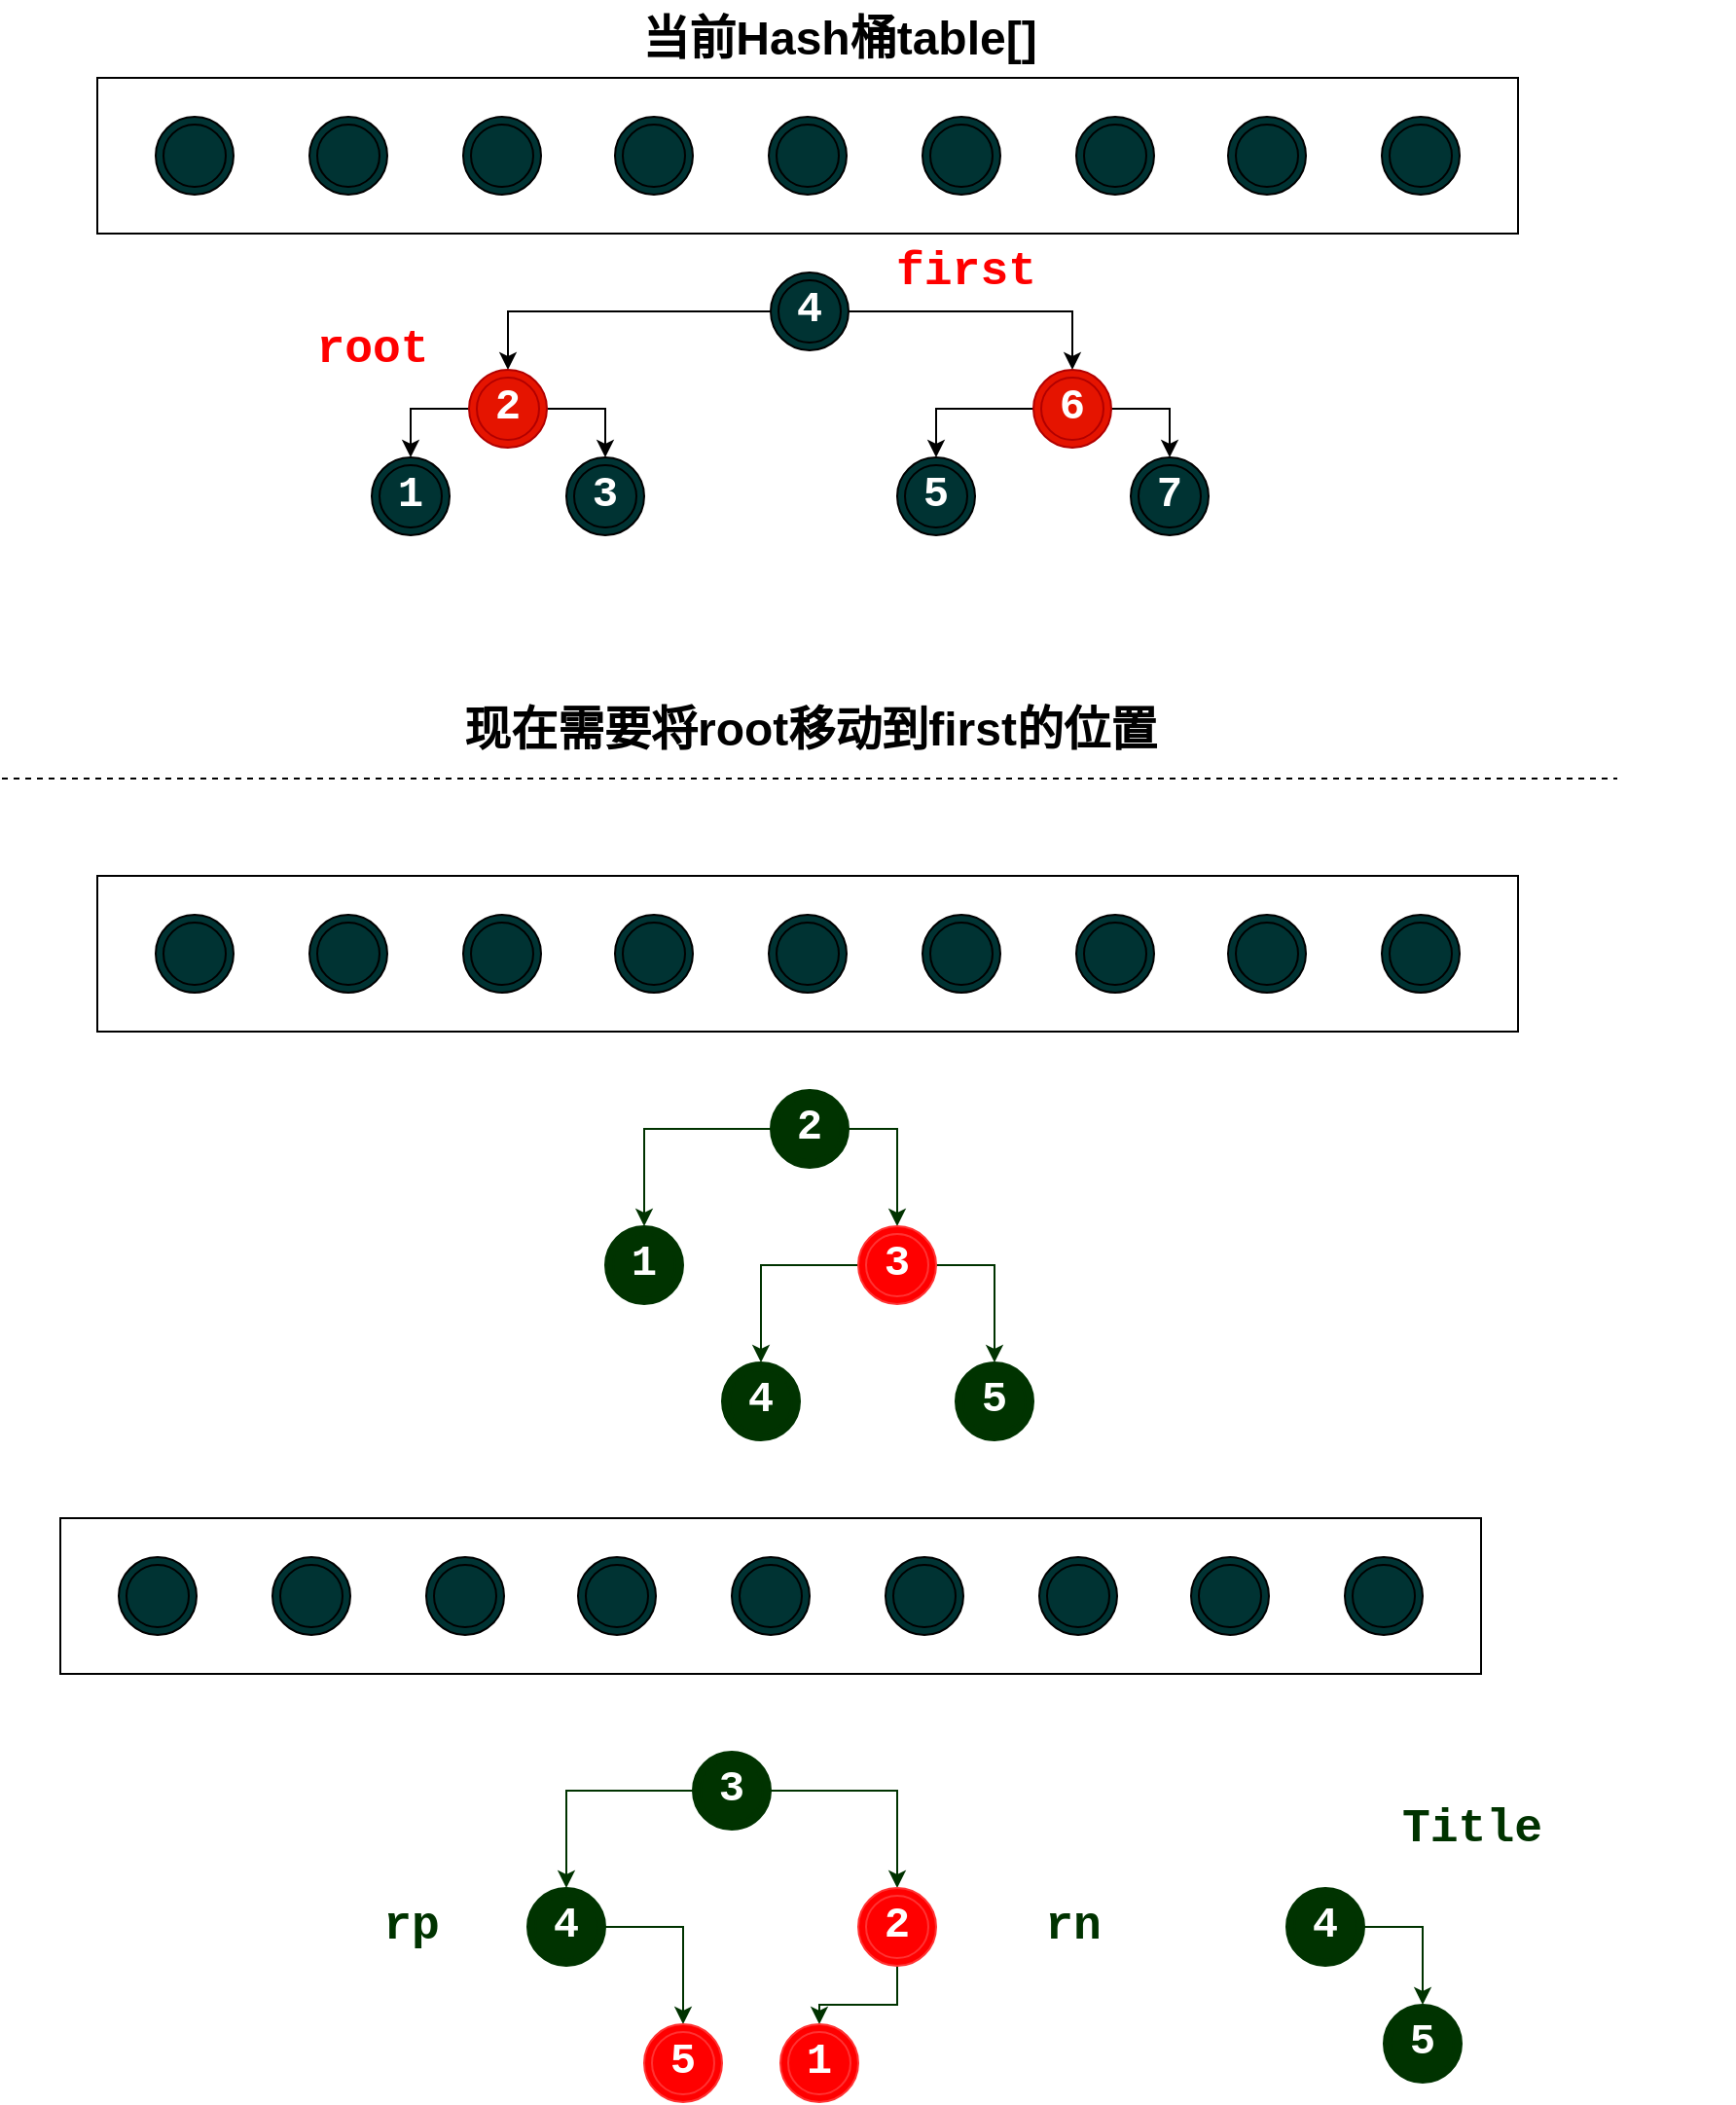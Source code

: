 <mxfile version="16.2.6" type="github">
  <diagram id="YQtj8p7_zJ94gRBWya1z" name="第 1 页">
    <mxGraphModel dx="2062" dy="1113" grid="1" gridSize="10" guides="1" tooltips="1" connect="1" arrows="1" fold="1" page="1" pageScale="1" pageWidth="827" pageHeight="1169" math="0" shadow="0">
      <root>
        <mxCell id="0" />
        <mxCell id="1" parent="0" />
        <mxCell id="WZXScTK4JVefNiXDI52w-36" value="" style="edgeStyle=orthogonalEdgeStyle;rounded=0;orthogonalLoop=1;jettySize=auto;html=1;" edge="1" parent="1" source="WZXScTK4JVefNiXDI52w-2" target="WZXScTK4JVefNiXDI52w-1">
          <mxGeometry relative="1" as="geometry" />
        </mxCell>
        <mxCell id="WZXScTK4JVefNiXDI52w-2" value="当前Hash桶table[]" style="text;strokeColor=none;fillColor=none;html=1;fontSize=24;fontStyle=1;verticalAlign=middle;align=center;" vertex="1" parent="1">
          <mxGeometry x="380" y="40" width="100" height="40" as="geometry" />
        </mxCell>
        <mxCell id="WZXScTK4JVefNiXDI52w-12" value="" style="group" vertex="1" connectable="0" parent="1">
          <mxGeometry x="49" y="80" width="730" height="120" as="geometry" />
        </mxCell>
        <mxCell id="WZXScTK4JVefNiXDI52w-1" value="" style="rounded=0;whiteSpace=wrap;html=1;" vertex="1" parent="WZXScTK4JVefNiXDI52w-12">
          <mxGeometry width="730" height="80" as="geometry" />
        </mxCell>
        <mxCell id="WZXScTK4JVefNiXDI52w-3" value="" style="ellipse;shape=doubleEllipse;whiteSpace=wrap;html=1;aspect=fixed;fillColor=#003333;" vertex="1" parent="WZXScTK4JVefNiXDI52w-12">
          <mxGeometry x="30" y="20" width="40" height="40" as="geometry" />
        </mxCell>
        <mxCell id="WZXScTK4JVefNiXDI52w-4" value="" style="ellipse;shape=doubleEllipse;whiteSpace=wrap;html=1;aspect=fixed;fillColor=#003333;" vertex="1" parent="WZXScTK4JVefNiXDI52w-12">
          <mxGeometry x="109" y="20" width="40" height="40" as="geometry" />
        </mxCell>
        <mxCell id="WZXScTK4JVefNiXDI52w-5" value="" style="ellipse;shape=doubleEllipse;whiteSpace=wrap;html=1;aspect=fixed;fillColor=#003333;" vertex="1" parent="WZXScTK4JVefNiXDI52w-12">
          <mxGeometry x="188" y="20" width="40" height="40" as="geometry" />
        </mxCell>
        <mxCell id="WZXScTK4JVefNiXDI52w-6" value="" style="ellipse;shape=doubleEllipse;whiteSpace=wrap;html=1;aspect=fixed;fillColor=#003333;" vertex="1" parent="WZXScTK4JVefNiXDI52w-12">
          <mxGeometry x="266" y="20" width="40" height="40" as="geometry" />
        </mxCell>
        <mxCell id="WZXScTK4JVefNiXDI52w-7" value="" style="ellipse;shape=doubleEllipse;whiteSpace=wrap;html=1;aspect=fixed;fillColor=#003333;" vertex="1" parent="WZXScTK4JVefNiXDI52w-12">
          <mxGeometry x="345" y="20" width="40" height="40" as="geometry" />
        </mxCell>
        <mxCell id="WZXScTK4JVefNiXDI52w-8" value="" style="ellipse;shape=doubleEllipse;whiteSpace=wrap;html=1;aspect=fixed;fillColor=#003333;" vertex="1" parent="WZXScTK4JVefNiXDI52w-12">
          <mxGeometry x="424" y="20" width="40" height="40" as="geometry" />
        </mxCell>
        <mxCell id="WZXScTK4JVefNiXDI52w-9" value="" style="ellipse;shape=doubleEllipse;whiteSpace=wrap;html=1;aspect=fixed;fillColor=#003333;" vertex="1" parent="WZXScTK4JVefNiXDI52w-12">
          <mxGeometry x="503" y="20" width="40" height="40" as="geometry" />
        </mxCell>
        <mxCell id="WZXScTK4JVefNiXDI52w-10" value="" style="ellipse;shape=doubleEllipse;whiteSpace=wrap;html=1;aspect=fixed;fillColor=#003333;" vertex="1" parent="WZXScTK4JVefNiXDI52w-12">
          <mxGeometry x="581" y="20" width="40" height="40" as="geometry" />
        </mxCell>
        <mxCell id="WZXScTK4JVefNiXDI52w-11" value="" style="ellipse;shape=doubleEllipse;whiteSpace=wrap;html=1;aspect=fixed;fillColor=#003333;" vertex="1" parent="WZXScTK4JVefNiXDI52w-12">
          <mxGeometry x="660" y="20" width="40" height="40" as="geometry" />
        </mxCell>
        <mxCell id="WZXScTK4JVefNiXDI52w-115" value="first" style="text;strokeColor=none;fillColor=none;html=1;fontSize=24;fontStyle=1;verticalAlign=middle;align=center;fontFamily=Courier New;fontColor=#FF0000;" vertex="1" parent="WZXScTK4JVefNiXDI52w-12">
          <mxGeometry x="396" y="80" width="100" height="40" as="geometry" />
        </mxCell>
        <mxCell id="WZXScTK4JVefNiXDI52w-29" value="" style="endArrow=none;dashed=1;html=1;rounded=0;" edge="1" parent="1">
          <mxGeometry width="50" height="50" relative="1" as="geometry">
            <mxPoint y="440" as="sourcePoint" />
            <mxPoint x="830" y="440" as="targetPoint" />
          </mxGeometry>
        </mxCell>
        <mxCell id="WZXScTK4JVefNiXDI52w-39" value="现在需要将root移动到first的位置" style="text;strokeColor=none;fillColor=none;html=1;fontSize=24;fontStyle=1;verticalAlign=middle;align=center;" vertex="1" parent="1">
          <mxGeometry x="110" y="400" width="610" height="30" as="geometry" />
        </mxCell>
        <mxCell id="WZXScTK4JVefNiXDI52w-44" value="" style="group" vertex="1" connectable="0" parent="1">
          <mxGeometry x="49" y="490" width="730" height="120" as="geometry" />
        </mxCell>
        <mxCell id="WZXScTK4JVefNiXDI52w-45" value="" style="rounded=0;whiteSpace=wrap;html=1;" vertex="1" parent="WZXScTK4JVefNiXDI52w-44">
          <mxGeometry width="730" height="80" as="geometry" />
        </mxCell>
        <mxCell id="WZXScTK4JVefNiXDI52w-46" value="" style="ellipse;shape=doubleEllipse;whiteSpace=wrap;html=1;aspect=fixed;fillColor=#003333;" vertex="1" parent="WZXScTK4JVefNiXDI52w-44">
          <mxGeometry x="30" y="20" width="40" height="40" as="geometry" />
        </mxCell>
        <mxCell id="WZXScTK4JVefNiXDI52w-47" value="" style="ellipse;shape=doubleEllipse;whiteSpace=wrap;html=1;aspect=fixed;fillColor=#003333;" vertex="1" parent="WZXScTK4JVefNiXDI52w-44">
          <mxGeometry x="109" y="20" width="40" height="40" as="geometry" />
        </mxCell>
        <mxCell id="WZXScTK4JVefNiXDI52w-48" value="" style="ellipse;shape=doubleEllipse;whiteSpace=wrap;html=1;aspect=fixed;fillColor=#003333;" vertex="1" parent="WZXScTK4JVefNiXDI52w-44">
          <mxGeometry x="188" y="20" width="40" height="40" as="geometry" />
        </mxCell>
        <mxCell id="WZXScTK4JVefNiXDI52w-49" value="" style="ellipse;shape=doubleEllipse;whiteSpace=wrap;html=1;aspect=fixed;fillColor=#003333;" vertex="1" parent="WZXScTK4JVefNiXDI52w-44">
          <mxGeometry x="266" y="20" width="40" height="40" as="geometry" />
        </mxCell>
        <mxCell id="WZXScTK4JVefNiXDI52w-50" value="" style="ellipse;shape=doubleEllipse;whiteSpace=wrap;html=1;aspect=fixed;fillColor=#003333;" vertex="1" parent="WZXScTK4JVefNiXDI52w-44">
          <mxGeometry x="345" y="20" width="40" height="40" as="geometry" />
        </mxCell>
        <mxCell id="WZXScTK4JVefNiXDI52w-51" value="" style="ellipse;shape=doubleEllipse;whiteSpace=wrap;html=1;aspect=fixed;fillColor=#003333;" vertex="1" parent="WZXScTK4JVefNiXDI52w-44">
          <mxGeometry x="424" y="20" width="40" height="40" as="geometry" />
        </mxCell>
        <mxCell id="WZXScTK4JVefNiXDI52w-52" value="" style="ellipse;shape=doubleEllipse;whiteSpace=wrap;html=1;aspect=fixed;fillColor=#003333;" vertex="1" parent="WZXScTK4JVefNiXDI52w-44">
          <mxGeometry x="503" y="20" width="40" height="40" as="geometry" />
        </mxCell>
        <mxCell id="WZXScTK4JVefNiXDI52w-53" value="" style="ellipse;shape=doubleEllipse;whiteSpace=wrap;html=1;aspect=fixed;fillColor=#003333;" vertex="1" parent="WZXScTK4JVefNiXDI52w-44">
          <mxGeometry x="581" y="20" width="40" height="40" as="geometry" />
        </mxCell>
        <mxCell id="WZXScTK4JVefNiXDI52w-54" value="" style="ellipse;shape=doubleEllipse;whiteSpace=wrap;html=1;aspect=fixed;fillColor=#003333;" vertex="1" parent="WZXScTK4JVefNiXDI52w-44">
          <mxGeometry x="660" y="20" width="40" height="40" as="geometry" />
        </mxCell>
        <mxCell id="WZXScTK4JVefNiXDI52w-119" value="" style="edgeStyle=orthogonalEdgeStyle;rounded=0;orthogonalLoop=1;jettySize=auto;html=1;fontFamily=Courier New;fontSize=22;fontColor=#003300;strokeColor=#003300;" edge="1" parent="1" source="WZXScTK4JVefNiXDI52w-57" target="WZXScTK4JVefNiXDI52w-118">
          <mxGeometry relative="1" as="geometry" />
        </mxCell>
        <mxCell id="WZXScTK4JVefNiXDI52w-121" value="" style="edgeStyle=orthogonalEdgeStyle;rounded=0;orthogonalLoop=1;jettySize=auto;html=1;fontFamily=Courier New;fontSize=22;fontColor=#003300;strokeColor=#003300;" edge="1" parent="1" source="WZXScTK4JVefNiXDI52w-57" target="WZXScTK4JVefNiXDI52w-120">
          <mxGeometry relative="1" as="geometry" />
        </mxCell>
        <mxCell id="WZXScTK4JVefNiXDI52w-57" value="2" style="ellipse;shape=doubleEllipse;whiteSpace=wrap;html=1;aspect=fixed;fillColor=#003300;strokeColor=#003300;fontColor=#ffffff;fontFamily=Courier New;fontSize=22;fontStyle=1" vertex="1" parent="1">
          <mxGeometry x="395" y="600" width="40" height="40" as="geometry" />
        </mxCell>
        <mxCell id="WZXScTK4JVefNiXDI52w-63" value="" style="edgeStyle=orthogonalEdgeStyle;rounded=0;orthogonalLoop=1;jettySize=auto;html=1;" edge="1" parent="1" source="WZXScTK4JVefNiXDI52w-65" target="WZXScTK4JVefNiXDI52w-68">
          <mxGeometry relative="1" as="geometry" />
        </mxCell>
        <mxCell id="WZXScTK4JVefNiXDI52w-64" value="" style="edgeStyle=orthogonalEdgeStyle;rounded=0;orthogonalLoop=1;jettySize=auto;html=1;" edge="1" parent="1" source="WZXScTK4JVefNiXDI52w-65" target="WZXScTK4JVefNiXDI52w-71">
          <mxGeometry relative="1" as="geometry" />
        </mxCell>
        <object label="4" id="WZXScTK4JVefNiXDI52w-65">
          <mxCell style="ellipse;shape=doubleEllipse;whiteSpace=wrap;html=1;aspect=fixed;fillColor=#003333;fontColor=#FFFFFF;fontSize=22;fontStyle=1;fontFamily=Courier New;" vertex="1" parent="1">
            <mxGeometry x="395" y="180" width="40" height="40" as="geometry" />
          </mxCell>
        </object>
        <mxCell id="WZXScTK4JVefNiXDI52w-66" value="" style="edgeStyle=orthogonalEdgeStyle;rounded=0;orthogonalLoop=1;jettySize=auto;html=1;" edge="1" parent="1" source="WZXScTK4JVefNiXDI52w-68" target="WZXScTK4JVefNiXDI52w-72">
          <mxGeometry relative="1" as="geometry" />
        </mxCell>
        <mxCell id="WZXScTK4JVefNiXDI52w-67" value="" style="edgeStyle=orthogonalEdgeStyle;rounded=0;orthogonalLoop=1;jettySize=auto;html=1;" edge="1" parent="1" source="WZXScTK4JVefNiXDI52w-68" target="WZXScTK4JVefNiXDI52w-73">
          <mxGeometry relative="1" as="geometry" />
        </mxCell>
        <mxCell id="WZXScTK4JVefNiXDI52w-68" value="2" style="ellipse;shape=doubleEllipse;whiteSpace=wrap;html=1;aspect=fixed;fillColor=#e51400;strokeColor=#B20000;fontColor=#ffffff;fontSize=22;fontStyle=1;fontFamily=Courier New;" vertex="1" parent="1">
          <mxGeometry x="240" y="230" width="40" height="40" as="geometry" />
        </mxCell>
        <mxCell id="WZXScTK4JVefNiXDI52w-69" value="" style="edgeStyle=orthogonalEdgeStyle;rounded=0;orthogonalLoop=1;jettySize=auto;html=1;" edge="1" parent="1" source="WZXScTK4JVefNiXDI52w-71" target="WZXScTK4JVefNiXDI52w-74">
          <mxGeometry relative="1" as="geometry" />
        </mxCell>
        <mxCell id="WZXScTK4JVefNiXDI52w-70" value="" style="edgeStyle=orthogonalEdgeStyle;rounded=0;orthogonalLoop=1;jettySize=auto;html=1;" edge="1" parent="1" source="WZXScTK4JVefNiXDI52w-71" target="WZXScTK4JVefNiXDI52w-75">
          <mxGeometry relative="1" as="geometry" />
        </mxCell>
        <object label="6" id="WZXScTK4JVefNiXDI52w-71">
          <mxCell style="ellipse;shape=doubleEllipse;whiteSpace=wrap;html=1;aspect=fixed;fillColor=#e51400;fontColor=#ffffff;strokeColor=#B20000;fontFamily=Courier New;fontSize=22;fontStyle=1" vertex="1" parent="1">
            <mxGeometry x="530" y="230" width="40" height="40" as="geometry" />
          </mxCell>
        </object>
        <object label="1" id="WZXScTK4JVefNiXDI52w-72">
          <mxCell style="ellipse;shape=doubleEllipse;whiteSpace=wrap;html=1;aspect=fixed;fillColor=#003333;fontFamily=Courier New;fontColor=#FFFFFF;fontStyle=1;fontSize=22;" vertex="1" parent="1">
            <mxGeometry x="190" y="275" width="40" height="40" as="geometry" />
          </mxCell>
        </object>
        <object label="3" id="WZXScTK4JVefNiXDI52w-73">
          <mxCell style="ellipse;shape=doubleEllipse;whiteSpace=wrap;html=1;aspect=fixed;fillColor=#003333;fontColor=#FFFFFF;fontSize=22;fontFamily=Courier New;fontStyle=1" vertex="1" parent="1">
            <mxGeometry x="290" y="275" width="40" height="40" as="geometry" />
          </mxCell>
        </object>
        <object label="5" id="WZXScTK4JVefNiXDI52w-74">
          <mxCell style="ellipse;shape=doubleEllipse;whiteSpace=wrap;html=1;aspect=fixed;fillColor=#003333;fontFamily=Courier New;fontSize=22;fontColor=#FFFFFF;fontStyle=1" vertex="1" parent="1">
            <mxGeometry x="460" y="275" width="40" height="40" as="geometry" />
          </mxCell>
        </object>
        <object label="7" id="WZXScTK4JVefNiXDI52w-75">
          <mxCell style="ellipse;shape=doubleEllipse;whiteSpace=wrap;html=1;aspect=fixed;fillColor=#003333;fontColor=#FFFFFF;fontFamily=Courier New;fontSize=22;fontStyle=1" vertex="1" parent="1">
            <mxGeometry x="580" y="275" width="40" height="40" as="geometry" />
          </mxCell>
        </object>
        <mxCell id="WZXScTK4JVefNiXDI52w-116" value="root" style="text;strokeColor=none;fillColor=none;html=1;fontSize=24;fontStyle=1;verticalAlign=middle;align=center;fontFamily=Courier New;fontColor=#FF0000;" vertex="1" parent="1">
          <mxGeometry x="140" y="200" width="100" height="40" as="geometry" />
        </mxCell>
        <mxCell id="WZXScTK4JVefNiXDI52w-118" value="1" style="ellipse;shape=doubleEllipse;whiteSpace=wrap;html=1;aspect=fixed;fillColor=#003300;strokeColor=#003300;fontColor=#ffffff;fontFamily=Courier New;fontSize=22;fontStyle=1" vertex="1" parent="1">
          <mxGeometry x="310" y="670" width="40" height="40" as="geometry" />
        </mxCell>
        <mxCell id="WZXScTK4JVefNiXDI52w-124" value="" style="edgeStyle=orthogonalEdgeStyle;rounded=0;orthogonalLoop=1;jettySize=auto;html=1;fontFamily=Courier New;fontSize=22;fontColor=#003300;strokeColor=#003300;" edge="1" parent="1" source="WZXScTK4JVefNiXDI52w-120" target="WZXScTK4JVefNiXDI52w-123">
          <mxGeometry relative="1" as="geometry" />
        </mxCell>
        <mxCell id="WZXScTK4JVefNiXDI52w-126" value="" style="edgeStyle=orthogonalEdgeStyle;rounded=0;orthogonalLoop=1;jettySize=auto;html=1;fontFamily=Courier New;fontSize=22;fontColor=#003300;strokeColor=#003300;" edge="1" parent="1" source="WZXScTK4JVefNiXDI52w-120" target="WZXScTK4JVefNiXDI52w-125">
          <mxGeometry relative="1" as="geometry" />
        </mxCell>
        <mxCell id="WZXScTK4JVefNiXDI52w-120" value="3" style="ellipse;shape=doubleEllipse;whiteSpace=wrap;html=1;aspect=fixed;fillColor=#FF0000;strokeColor=#FF3333;fontColor=#ffffff;fontFamily=Courier New;fontSize=22;fontStyle=1" vertex="1" parent="1">
          <mxGeometry x="440" y="670" width="40" height="40" as="geometry" />
        </mxCell>
        <mxCell id="WZXScTK4JVefNiXDI52w-123" value="4" style="ellipse;shape=doubleEllipse;whiteSpace=wrap;html=1;aspect=fixed;fillColor=#003300;strokeColor=#003300;fontColor=#ffffff;fontFamily=Courier New;fontSize=22;fontStyle=1" vertex="1" parent="1">
          <mxGeometry x="370" y="740" width="40" height="40" as="geometry" />
        </mxCell>
        <mxCell id="WZXScTK4JVefNiXDI52w-125" value="5" style="ellipse;shape=doubleEllipse;whiteSpace=wrap;html=1;aspect=fixed;fillColor=#003300;strokeColor=#003300;fontColor=#ffffff;fontFamily=Courier New;fontSize=22;fontStyle=1" vertex="1" parent="1">
          <mxGeometry x="490" y="740" width="40" height="40" as="geometry" />
        </mxCell>
        <mxCell id="WZXScTK4JVefNiXDI52w-127" value="" style="group" vertex="1" connectable="0" parent="1">
          <mxGeometry x="30" y="820" width="730" height="140" as="geometry" />
        </mxCell>
        <mxCell id="WZXScTK4JVefNiXDI52w-128" value="" style="rounded=0;whiteSpace=wrap;html=1;" vertex="1" parent="WZXScTK4JVefNiXDI52w-127">
          <mxGeometry width="730" height="80" as="geometry" />
        </mxCell>
        <mxCell id="WZXScTK4JVefNiXDI52w-129" value="" style="ellipse;shape=doubleEllipse;whiteSpace=wrap;html=1;aspect=fixed;fillColor=#003333;" vertex="1" parent="WZXScTK4JVefNiXDI52w-127">
          <mxGeometry x="30" y="20" width="40" height="40" as="geometry" />
        </mxCell>
        <mxCell id="WZXScTK4JVefNiXDI52w-130" value="" style="ellipse;shape=doubleEllipse;whiteSpace=wrap;html=1;aspect=fixed;fillColor=#003333;" vertex="1" parent="WZXScTK4JVefNiXDI52w-127">
          <mxGeometry x="109" y="20" width="40" height="40" as="geometry" />
        </mxCell>
        <mxCell id="WZXScTK4JVefNiXDI52w-131" value="" style="ellipse;shape=doubleEllipse;whiteSpace=wrap;html=1;aspect=fixed;fillColor=#003333;" vertex="1" parent="WZXScTK4JVefNiXDI52w-127">
          <mxGeometry x="188" y="20" width="40" height="40" as="geometry" />
        </mxCell>
        <mxCell id="WZXScTK4JVefNiXDI52w-132" value="" style="ellipse;shape=doubleEllipse;whiteSpace=wrap;html=1;aspect=fixed;fillColor=#003333;" vertex="1" parent="WZXScTK4JVefNiXDI52w-127">
          <mxGeometry x="266" y="20" width="40" height="40" as="geometry" />
        </mxCell>
        <mxCell id="WZXScTK4JVefNiXDI52w-133" value="" style="ellipse;shape=doubleEllipse;whiteSpace=wrap;html=1;aspect=fixed;fillColor=#003333;" vertex="1" parent="WZXScTK4JVefNiXDI52w-127">
          <mxGeometry x="345" y="20" width="40" height="40" as="geometry" />
        </mxCell>
        <mxCell id="WZXScTK4JVefNiXDI52w-134" value="" style="ellipse;shape=doubleEllipse;whiteSpace=wrap;html=1;aspect=fixed;fillColor=#003333;" vertex="1" parent="WZXScTK4JVefNiXDI52w-127">
          <mxGeometry x="424" y="20" width="40" height="40" as="geometry" />
        </mxCell>
        <mxCell id="WZXScTK4JVefNiXDI52w-135" value="" style="ellipse;shape=doubleEllipse;whiteSpace=wrap;html=1;aspect=fixed;fillColor=#003333;" vertex="1" parent="WZXScTK4JVefNiXDI52w-127">
          <mxGeometry x="503" y="20" width="40" height="40" as="geometry" />
        </mxCell>
        <mxCell id="WZXScTK4JVefNiXDI52w-136" value="" style="ellipse;shape=doubleEllipse;whiteSpace=wrap;html=1;aspect=fixed;fillColor=#003333;" vertex="1" parent="WZXScTK4JVefNiXDI52w-127">
          <mxGeometry x="581" y="20" width="40" height="40" as="geometry" />
        </mxCell>
        <mxCell id="WZXScTK4JVefNiXDI52w-137" value="" style="ellipse;shape=doubleEllipse;whiteSpace=wrap;html=1;aspect=fixed;fillColor=#003333;" vertex="1" parent="WZXScTK4JVefNiXDI52w-127">
          <mxGeometry x="660" y="20" width="40" height="40" as="geometry" />
        </mxCell>
        <mxCell id="WZXScTK4JVefNiXDI52w-147" value="Title" style="text;strokeColor=none;fillColor=none;html=1;fontSize=24;fontStyle=1;verticalAlign=middle;align=center;fontFamily=Courier New;fontColor=#003300;" vertex="1" parent="1">
          <mxGeometry x="620" y="960" width="270" height="40" as="geometry" />
        </mxCell>
        <mxCell id="WZXScTK4JVefNiXDI52w-156" value="" style="edgeStyle=orthogonalEdgeStyle;rounded=0;orthogonalLoop=1;jettySize=auto;html=1;fontFamily=Courier New;fontSize=22;fontColor=#003300;strokeColor=#003300;" edge="1" parent="1" source="WZXScTK4JVefNiXDI52w-151" target="WZXScTK4JVefNiXDI52w-155">
          <mxGeometry relative="1" as="geometry" />
        </mxCell>
        <mxCell id="WZXScTK4JVefNiXDI52w-151" value="4" style="ellipse;shape=doubleEllipse;whiteSpace=wrap;html=1;aspect=fixed;fillColor=#003300;strokeColor=#003300;fontColor=#ffffff;fontFamily=Courier New;fontSize=22;fontStyle=1" vertex="1" parent="1">
          <mxGeometry x="660" y="1010" width="40" height="40" as="geometry" />
        </mxCell>
        <mxCell id="WZXScTK4JVefNiXDI52w-155" value="5" style="ellipse;shape=doubleEllipse;whiteSpace=wrap;html=1;aspect=fixed;fillColor=#003300;strokeColor=#003300;fontColor=#ffffff;fontFamily=Courier New;fontSize=22;fontStyle=1" vertex="1" parent="1">
          <mxGeometry x="710" y="1070" width="40" height="40" as="geometry" />
        </mxCell>
        <mxCell id="WZXScTK4JVefNiXDI52w-157" value="" style="edgeStyle=orthogonalEdgeStyle;rounded=0;orthogonalLoop=1;jettySize=auto;html=1;fontFamily=Courier New;fontSize=22;fontColor=#003300;strokeColor=#003300;" edge="1" parent="1" source="WZXScTK4JVefNiXDI52w-159" target="WZXScTK4JVefNiXDI52w-160">
          <mxGeometry relative="1" as="geometry" />
        </mxCell>
        <mxCell id="WZXScTK4JVefNiXDI52w-158" value="" style="edgeStyle=orthogonalEdgeStyle;rounded=0;orthogonalLoop=1;jettySize=auto;html=1;fontFamily=Courier New;fontSize=22;fontColor=#003300;strokeColor=#003300;" edge="1" parent="1" source="WZXScTK4JVefNiXDI52w-159" target="WZXScTK4JVefNiXDI52w-163">
          <mxGeometry relative="1" as="geometry" />
        </mxCell>
        <mxCell id="WZXScTK4JVefNiXDI52w-159" value="3" style="ellipse;shape=doubleEllipse;whiteSpace=wrap;html=1;aspect=fixed;fillColor=#003300;strokeColor=#003300;fontColor=#ffffff;fontFamily=Courier New;fontSize=22;fontStyle=1" vertex="1" parent="1">
          <mxGeometry x="355" y="940" width="40" height="40" as="geometry" />
        </mxCell>
        <mxCell id="WZXScTK4JVefNiXDI52w-170" style="edgeStyle=orthogonalEdgeStyle;rounded=0;orthogonalLoop=1;jettySize=auto;html=1;exitX=1;exitY=0.5;exitDx=0;exitDy=0;entryX=0.5;entryY=0;entryDx=0;entryDy=0;fontFamily=Courier New;fontSize=22;fontColor=#003300;strokeColor=#003300;" edge="1" parent="1" source="WZXScTK4JVefNiXDI52w-160" target="WZXScTK4JVefNiXDI52w-169">
          <mxGeometry relative="1" as="geometry" />
        </mxCell>
        <mxCell id="WZXScTK4JVefNiXDI52w-160" value="4" style="ellipse;shape=doubleEllipse;whiteSpace=wrap;html=1;aspect=fixed;fillColor=#003300;strokeColor=#003300;fontColor=#ffffff;fontFamily=Courier New;fontSize=22;fontStyle=1" vertex="1" parent="1">
          <mxGeometry x="270" y="1010" width="40" height="40" as="geometry" />
        </mxCell>
        <mxCell id="WZXScTK4JVefNiXDI52w-172" value="" style="edgeStyle=orthogonalEdgeStyle;rounded=0;orthogonalLoop=1;jettySize=auto;html=1;fontFamily=Courier New;fontSize=22;fontColor=#003300;strokeColor=#003300;" edge="1" parent="1" source="WZXScTK4JVefNiXDI52w-163" target="WZXScTK4JVefNiXDI52w-171">
          <mxGeometry relative="1" as="geometry" />
        </mxCell>
        <mxCell id="WZXScTK4JVefNiXDI52w-163" value="2" style="ellipse;shape=doubleEllipse;whiteSpace=wrap;html=1;aspect=fixed;fillColor=#FF0000;strokeColor=#FF3333;fontColor=#ffffff;fontFamily=Courier New;fontSize=22;fontStyle=1" vertex="1" parent="1">
          <mxGeometry x="440" y="1010" width="40" height="40" as="geometry" />
        </mxCell>
        <mxCell id="WZXScTK4JVefNiXDI52w-167" value="rp" style="text;strokeColor=none;fillColor=none;html=1;fontSize=24;fontStyle=1;verticalAlign=middle;align=center;fontFamily=Courier New;fontColor=#003300;" vertex="1" parent="1">
          <mxGeometry x="160" y="1010" width="100" height="40" as="geometry" />
        </mxCell>
        <mxCell id="WZXScTK4JVefNiXDI52w-168" value="rn" style="text;strokeColor=none;fillColor=none;html=1;fontSize=24;fontStyle=1;verticalAlign=middle;align=center;fontFamily=Courier New;fontColor=#003300;" vertex="1" parent="1">
          <mxGeometry x="500" y="1010" width="100" height="40" as="geometry" />
        </mxCell>
        <mxCell id="WZXScTK4JVefNiXDI52w-169" value="5" style="ellipse;shape=doubleEllipse;whiteSpace=wrap;html=1;aspect=fixed;fillColor=#FF0000;strokeColor=#FF3333;fontColor=#ffffff;fontFamily=Courier New;fontSize=22;fontStyle=1" vertex="1" parent="1">
          <mxGeometry x="330" y="1080" width="40" height="40" as="geometry" />
        </mxCell>
        <mxCell id="WZXScTK4JVefNiXDI52w-171" value="1" style="ellipse;shape=doubleEllipse;whiteSpace=wrap;html=1;aspect=fixed;fillColor=#FF0000;strokeColor=#FF3333;fontColor=#ffffff;fontFamily=Courier New;fontSize=22;fontStyle=1" vertex="1" parent="1">
          <mxGeometry x="400" y="1080" width="40" height="40" as="geometry" />
        </mxCell>
      </root>
    </mxGraphModel>
  </diagram>
</mxfile>
